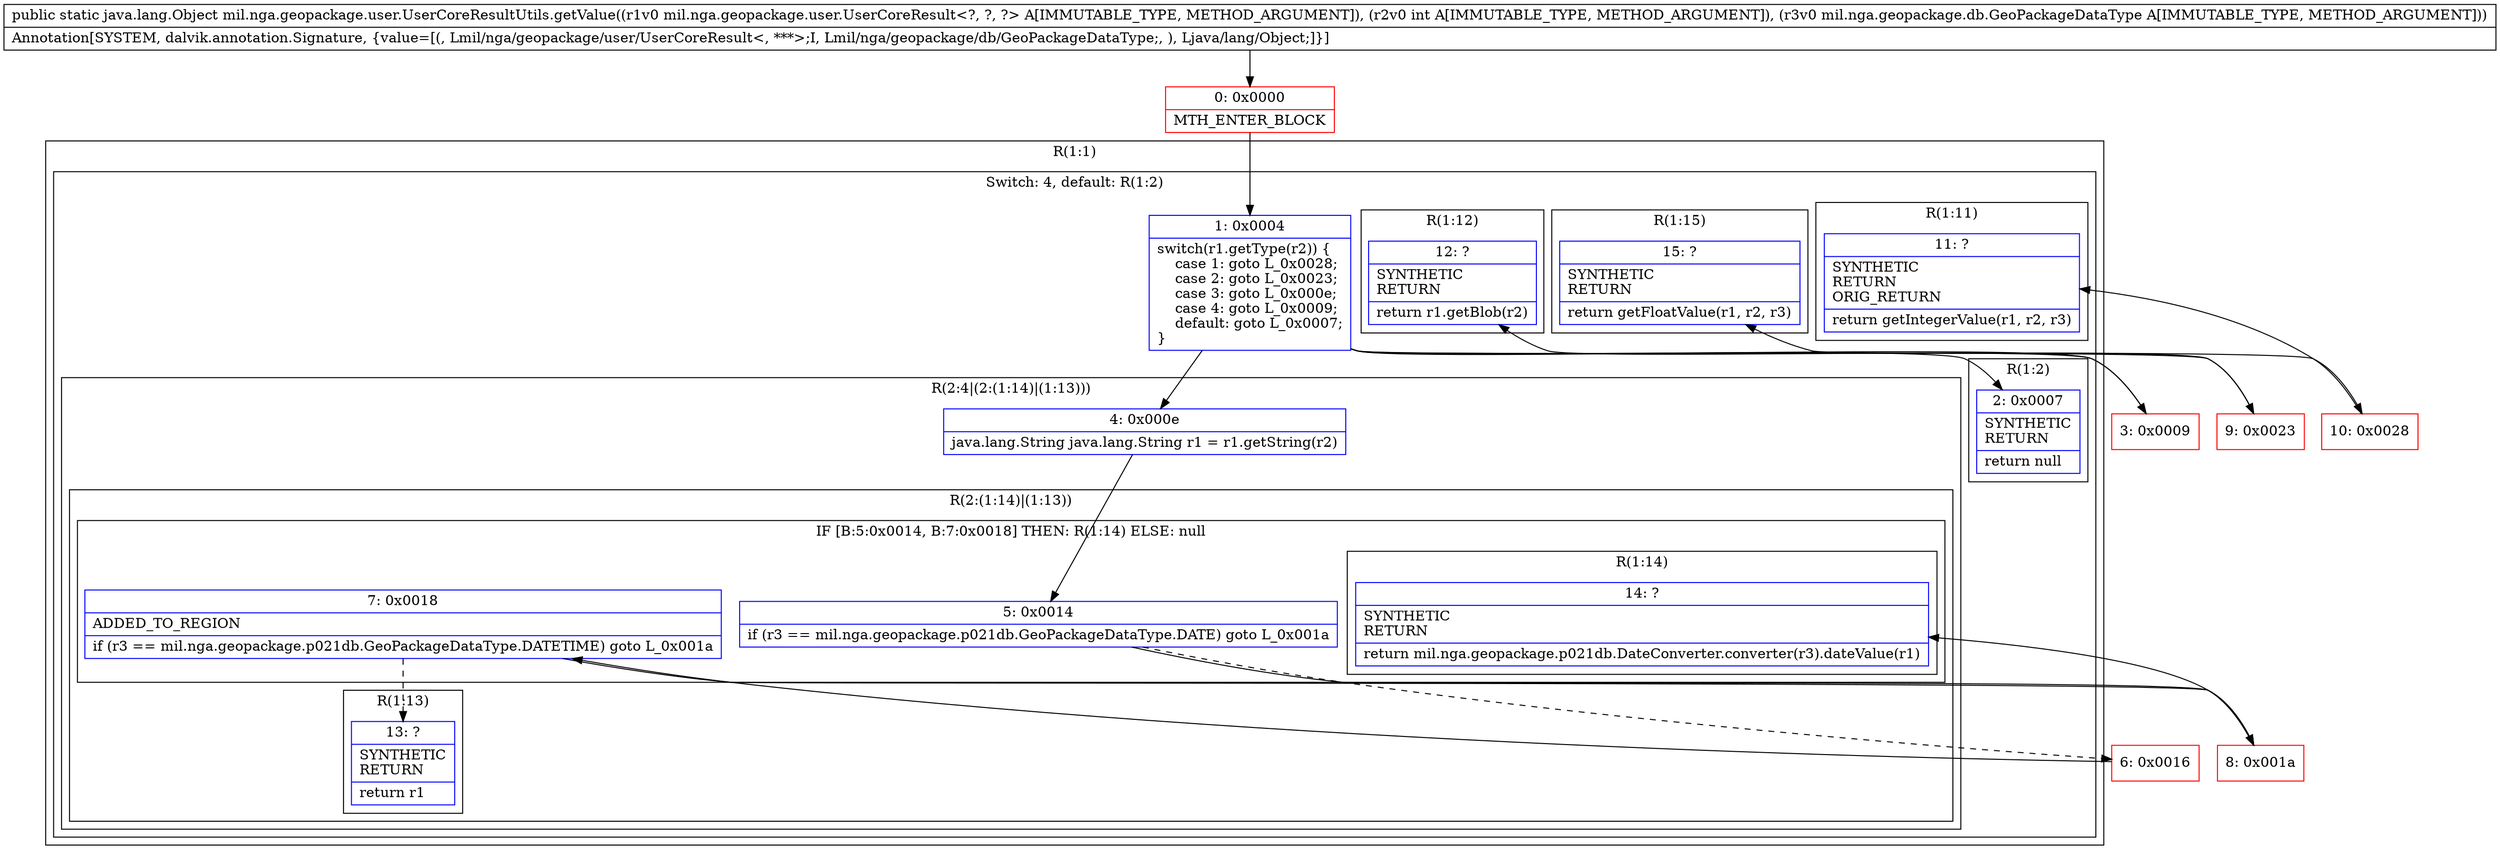 digraph "CFG formil.nga.geopackage.user.UserCoreResultUtils.getValue(Lmil\/nga\/geopackage\/user\/UserCoreResult;ILmil\/nga\/geopackage\/db\/GeoPackageDataType;)Ljava\/lang\/Object;" {
subgraph cluster_Region_971319563 {
label = "R(1:1)";
node [shape=record,color=blue];
subgraph cluster_SwitchRegion_1694886739 {
label = "Switch: 4, default: R(1:2)";
node [shape=record,color=blue];
Node_1 [shape=record,label="{1\:\ 0x0004|switch(r1.getType(r2)) \{\l    case 1: goto L_0x0028;\l    case 2: goto L_0x0023;\l    case 3: goto L_0x000e;\l    case 4: goto L_0x0009;\l    default: goto L_0x0007;\l\}\l}"];
subgraph cluster_Region_793387559 {
label = "R(1:11)";
node [shape=record,color=blue];
Node_11 [shape=record,label="{11\:\ ?|SYNTHETIC\lRETURN\lORIG_RETURN\l|return getIntegerValue(r1, r2, r3)\l}"];
}
subgraph cluster_Region_129076084 {
label = "R(1:15)";
node [shape=record,color=blue];
Node_15 [shape=record,label="{15\:\ ?|SYNTHETIC\lRETURN\l|return getFloatValue(r1, r2, r3)\l}"];
}
subgraph cluster_Region_1770364976 {
label = "R(2:4|(2:(1:14)|(1:13)))";
node [shape=record,color=blue];
Node_4 [shape=record,label="{4\:\ 0x000e|java.lang.String java.lang.String r1 = r1.getString(r2)\l}"];
subgraph cluster_Region_386680824 {
label = "R(2:(1:14)|(1:13))";
node [shape=record,color=blue];
subgraph cluster_IfRegion_1570339129 {
label = "IF [B:5:0x0014, B:7:0x0018] THEN: R(1:14) ELSE: null";
node [shape=record,color=blue];
Node_5 [shape=record,label="{5\:\ 0x0014|if (r3 == mil.nga.geopackage.p021db.GeoPackageDataType.DATE) goto L_0x001a\l}"];
Node_7 [shape=record,label="{7\:\ 0x0018|ADDED_TO_REGION\l|if (r3 == mil.nga.geopackage.p021db.GeoPackageDataType.DATETIME) goto L_0x001a\l}"];
subgraph cluster_Region_762480182 {
label = "R(1:14)";
node [shape=record,color=blue];
Node_14 [shape=record,label="{14\:\ ?|SYNTHETIC\lRETURN\l|return mil.nga.geopackage.p021db.DateConverter.converter(r3).dateValue(r1)\l}"];
}
}
subgraph cluster_Region_613821699 {
label = "R(1:13)";
node [shape=record,color=blue];
Node_13 [shape=record,label="{13\:\ ?|SYNTHETIC\lRETURN\l|return r1\l}"];
}
}
}
subgraph cluster_Region_591147959 {
label = "R(1:12)";
node [shape=record,color=blue];
Node_12 [shape=record,label="{12\:\ ?|SYNTHETIC\lRETURN\l|return r1.getBlob(r2)\l}"];
}
subgraph cluster_Region_685631119 {
label = "R(1:2)";
node [shape=record,color=blue];
Node_2 [shape=record,label="{2\:\ 0x0007|SYNTHETIC\lRETURN\l|return null\l}"];
}
}
}
Node_0 [shape=record,color=red,label="{0\:\ 0x0000|MTH_ENTER_BLOCK\l}"];
Node_3 [shape=record,color=red,label="{3\:\ 0x0009}"];
Node_6 [shape=record,color=red,label="{6\:\ 0x0016}"];
Node_8 [shape=record,color=red,label="{8\:\ 0x001a}"];
Node_9 [shape=record,color=red,label="{9\:\ 0x0023}"];
Node_10 [shape=record,color=red,label="{10\:\ 0x0028}"];
MethodNode[shape=record,label="{public static java.lang.Object mil.nga.geopackage.user.UserCoreResultUtils.getValue((r1v0 mil.nga.geopackage.user.UserCoreResult\<?, ?, ?\> A[IMMUTABLE_TYPE, METHOD_ARGUMENT]), (r2v0 int A[IMMUTABLE_TYPE, METHOD_ARGUMENT]), (r3v0 mil.nga.geopackage.db.GeoPackageDataType A[IMMUTABLE_TYPE, METHOD_ARGUMENT]))  | Annotation[SYSTEM, dalvik.annotation.Signature, \{value=[(, Lmil\/nga\/geopackage\/user\/UserCoreResult\<, ***\>;I, Lmil\/nga\/geopackage\/db\/GeoPackageDataType;, ), Ljava\/lang\/Object;]\}]\l}"];
MethodNode -> Node_0;
Node_1 -> Node_2;
Node_1 -> Node_3;
Node_1 -> Node_4;
Node_1 -> Node_9;
Node_1 -> Node_10;
Node_4 -> Node_5;
Node_5 -> Node_6[style=dashed];
Node_5 -> Node_8;
Node_7 -> Node_8;
Node_7 -> Node_13[style=dashed];
Node_0 -> Node_1;
Node_3 -> Node_12;
Node_6 -> Node_7;
Node_8 -> Node_14;
Node_9 -> Node_15;
Node_10 -> Node_11;
}


